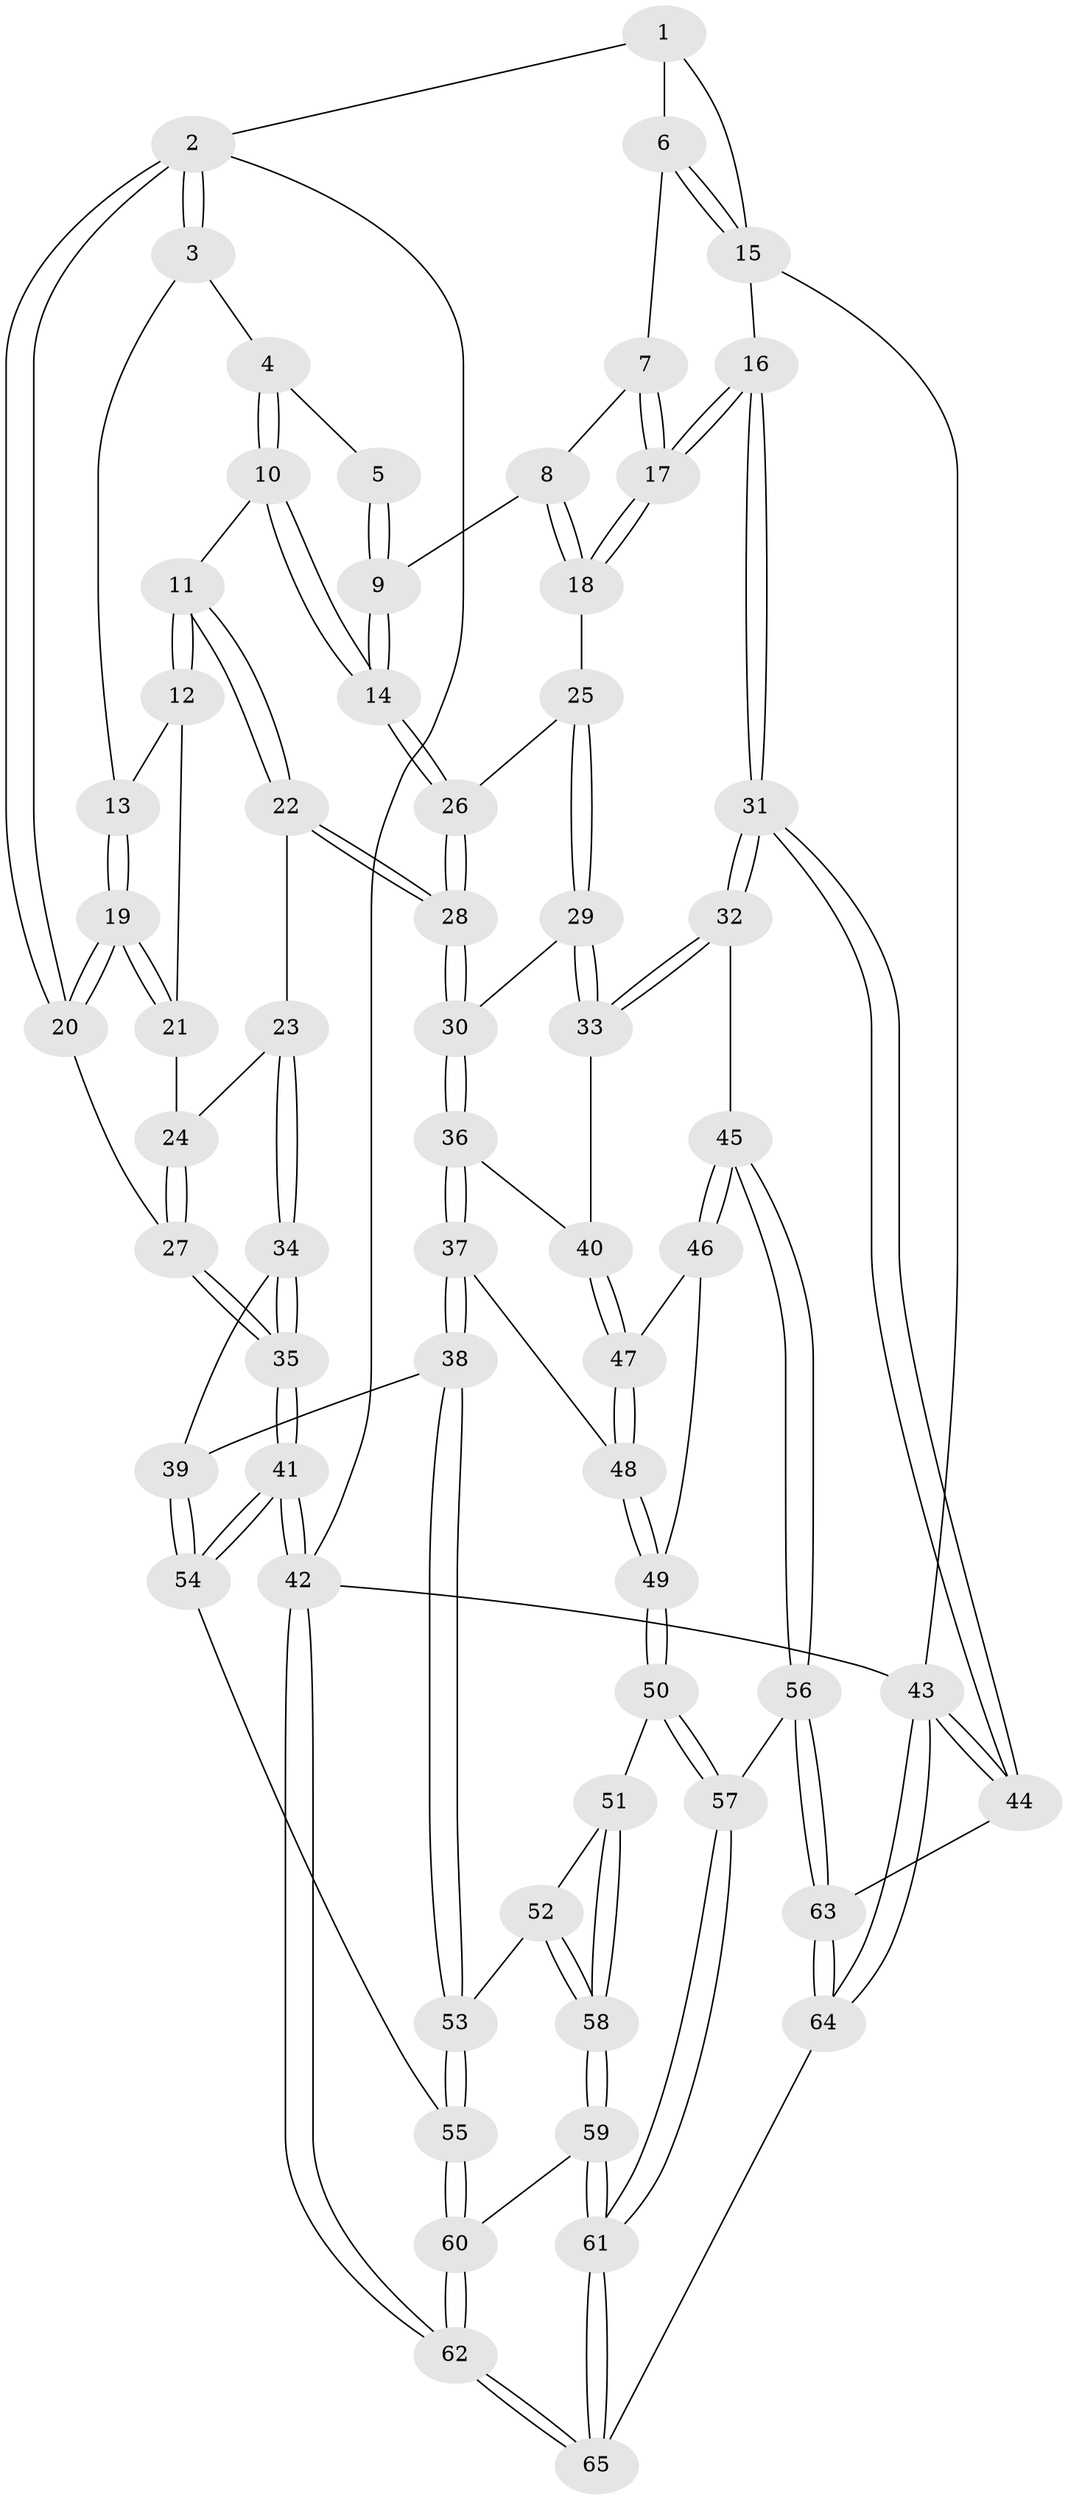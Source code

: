 // Generated by graph-tools (version 1.1) at 2025/51/03/09/25 03:51:11]
// undirected, 65 vertices, 159 edges
graph export_dot {
graph [start="1"]
  node [color=gray90,style=filled];
  1 [pos="+0.7836900725535383+0"];
  2 [pos="+0+0"];
  3 [pos="+0.09578007310851233+0"];
  4 [pos="+0.4781837192878798+0"];
  5 [pos="+0.5424504805836492+0"];
  6 [pos="+0.8376184982493552+0.028252441248076864"];
  7 [pos="+0.8278441958673567+0.07396626791216969"];
  8 [pos="+0.8185733408308995+0.0892381013859483"];
  9 [pos="+0.6615269492640407+0.21117133544921726"];
  10 [pos="+0.3717179041079111+0.2145277667904786"];
  11 [pos="+0.35538174964106223+0.22630704182670078"];
  12 [pos="+0.22804881540939284+0.16102046665059536"];
  13 [pos="+0.20271990331934225+0.1374075061521072"];
  14 [pos="+0.6373066123641067+0.28418532873217045"];
  15 [pos="+1+0.22337072855904"];
  16 [pos="+1+0.3671656230338403"];
  17 [pos="+1+0.3341509399082086"];
  18 [pos="+0.8446547380260497+0.3181453606493357"];
  19 [pos="+0+0.13060131161837196"];
  20 [pos="+0+0.05241037025164052"];
  21 [pos="+0.08951803587382433+0.2502633611368616"];
  22 [pos="+0.3102585045108318+0.34986920934770294"];
  23 [pos="+0.2040668156836948+0.40588602699441917"];
  24 [pos="+0.10525689510521181+0.28800440270301275"];
  25 [pos="+0.7001441011066943+0.3596994093799372"];
  26 [pos="+0.6607522397098191+0.32389185455403735"];
  27 [pos="+0+0.41126647384959303"];
  28 [pos="+0.4263888531376369+0.49359393856901246"];
  29 [pos="+0.7048465359032289+0.42993100148966595"];
  30 [pos="+0.43514021910105455+0.5227404798005977"];
  31 [pos="+1+0.6743201873704443"];
  32 [pos="+0.9339947799376486+0.6781449057396509"];
  33 [pos="+0.7251590260731492+0.5378647431576752"];
  34 [pos="+0.14554682175606568+0.47053253185716765"];
  35 [pos="+0+0.5679659653793988"];
  36 [pos="+0.4412056659114396+0.5604158475286155"];
  37 [pos="+0.41804783776558385+0.6207162608460545"];
  38 [pos="+0.3370364872287746+0.6901094593436298"];
  39 [pos="+0.2892889354061579+0.6590827277403197"];
  40 [pos="+0.6648148615508449+0.5732207378504186"];
  41 [pos="+0+0.6904004676393167"];
  42 [pos="+0+1"];
  43 [pos="+1+1"];
  44 [pos="+1+0.717789698808106"];
  45 [pos="+0.7609216809445575+0.8177206500504831"];
  46 [pos="+0.61775960462182+0.6796372180653186"];
  47 [pos="+0.6177703554031283+0.6789153661359326"];
  48 [pos="+0.45123545041526686+0.6446651089937032"];
  49 [pos="+0.5585349474663873+0.7737739795171332"];
  50 [pos="+0.5591989329857051+0.8039798558060941"];
  51 [pos="+0.5048961123056893+0.8075639310936316"];
  52 [pos="+0.3849541032770544+0.7668512519488921"];
  53 [pos="+0.3334596750105066+0.7224589402891649"];
  54 [pos="+0+0.7082374000314269"];
  55 [pos="+0.2725704023681673+0.8050428159031531"];
  56 [pos="+0.7386818832258512+0.8476423077790979"];
  57 [pos="+0.5915266624500173+0.8433147109774608"];
  58 [pos="+0.434284523983636+0.8981140930964455"];
  59 [pos="+0.43373821602828005+0.9134493737835728"];
  60 [pos="+0.24788119800354047+0.9377191818673892"];
  61 [pos="+0.5169472961922396+0.9845638229317447"];
  62 [pos="+0.01658899054342989+1"];
  63 [pos="+0.7629509527065126+1"];
  64 [pos="+0.7360210250507263+1"];
  65 [pos="+0.547105783103592+1"];
  1 -- 2;
  1 -- 6;
  1 -- 15;
  2 -- 3;
  2 -- 3;
  2 -- 20;
  2 -- 20;
  2 -- 42;
  3 -- 4;
  3 -- 13;
  4 -- 5;
  4 -- 10;
  4 -- 10;
  5 -- 9;
  5 -- 9;
  6 -- 7;
  6 -- 15;
  6 -- 15;
  7 -- 8;
  7 -- 17;
  7 -- 17;
  8 -- 9;
  8 -- 18;
  8 -- 18;
  9 -- 14;
  9 -- 14;
  10 -- 11;
  10 -- 14;
  10 -- 14;
  11 -- 12;
  11 -- 12;
  11 -- 22;
  11 -- 22;
  12 -- 13;
  12 -- 21;
  13 -- 19;
  13 -- 19;
  14 -- 26;
  14 -- 26;
  15 -- 16;
  15 -- 43;
  16 -- 17;
  16 -- 17;
  16 -- 31;
  16 -- 31;
  17 -- 18;
  17 -- 18;
  18 -- 25;
  19 -- 20;
  19 -- 20;
  19 -- 21;
  19 -- 21;
  20 -- 27;
  21 -- 24;
  22 -- 23;
  22 -- 28;
  22 -- 28;
  23 -- 24;
  23 -- 34;
  23 -- 34;
  24 -- 27;
  24 -- 27;
  25 -- 26;
  25 -- 29;
  25 -- 29;
  26 -- 28;
  26 -- 28;
  27 -- 35;
  27 -- 35;
  28 -- 30;
  28 -- 30;
  29 -- 30;
  29 -- 33;
  29 -- 33;
  30 -- 36;
  30 -- 36;
  31 -- 32;
  31 -- 32;
  31 -- 44;
  31 -- 44;
  32 -- 33;
  32 -- 33;
  32 -- 45;
  33 -- 40;
  34 -- 35;
  34 -- 35;
  34 -- 39;
  35 -- 41;
  35 -- 41;
  36 -- 37;
  36 -- 37;
  36 -- 40;
  37 -- 38;
  37 -- 38;
  37 -- 48;
  38 -- 39;
  38 -- 53;
  38 -- 53;
  39 -- 54;
  39 -- 54;
  40 -- 47;
  40 -- 47;
  41 -- 42;
  41 -- 42;
  41 -- 54;
  41 -- 54;
  42 -- 62;
  42 -- 62;
  42 -- 43;
  43 -- 44;
  43 -- 44;
  43 -- 64;
  43 -- 64;
  44 -- 63;
  45 -- 46;
  45 -- 46;
  45 -- 56;
  45 -- 56;
  46 -- 47;
  46 -- 49;
  47 -- 48;
  47 -- 48;
  48 -- 49;
  48 -- 49;
  49 -- 50;
  49 -- 50;
  50 -- 51;
  50 -- 57;
  50 -- 57;
  51 -- 52;
  51 -- 58;
  51 -- 58;
  52 -- 53;
  52 -- 58;
  52 -- 58;
  53 -- 55;
  53 -- 55;
  54 -- 55;
  55 -- 60;
  55 -- 60;
  56 -- 57;
  56 -- 63;
  56 -- 63;
  57 -- 61;
  57 -- 61;
  58 -- 59;
  58 -- 59;
  59 -- 60;
  59 -- 61;
  59 -- 61;
  60 -- 62;
  60 -- 62;
  61 -- 65;
  61 -- 65;
  62 -- 65;
  62 -- 65;
  63 -- 64;
  63 -- 64;
  64 -- 65;
}
